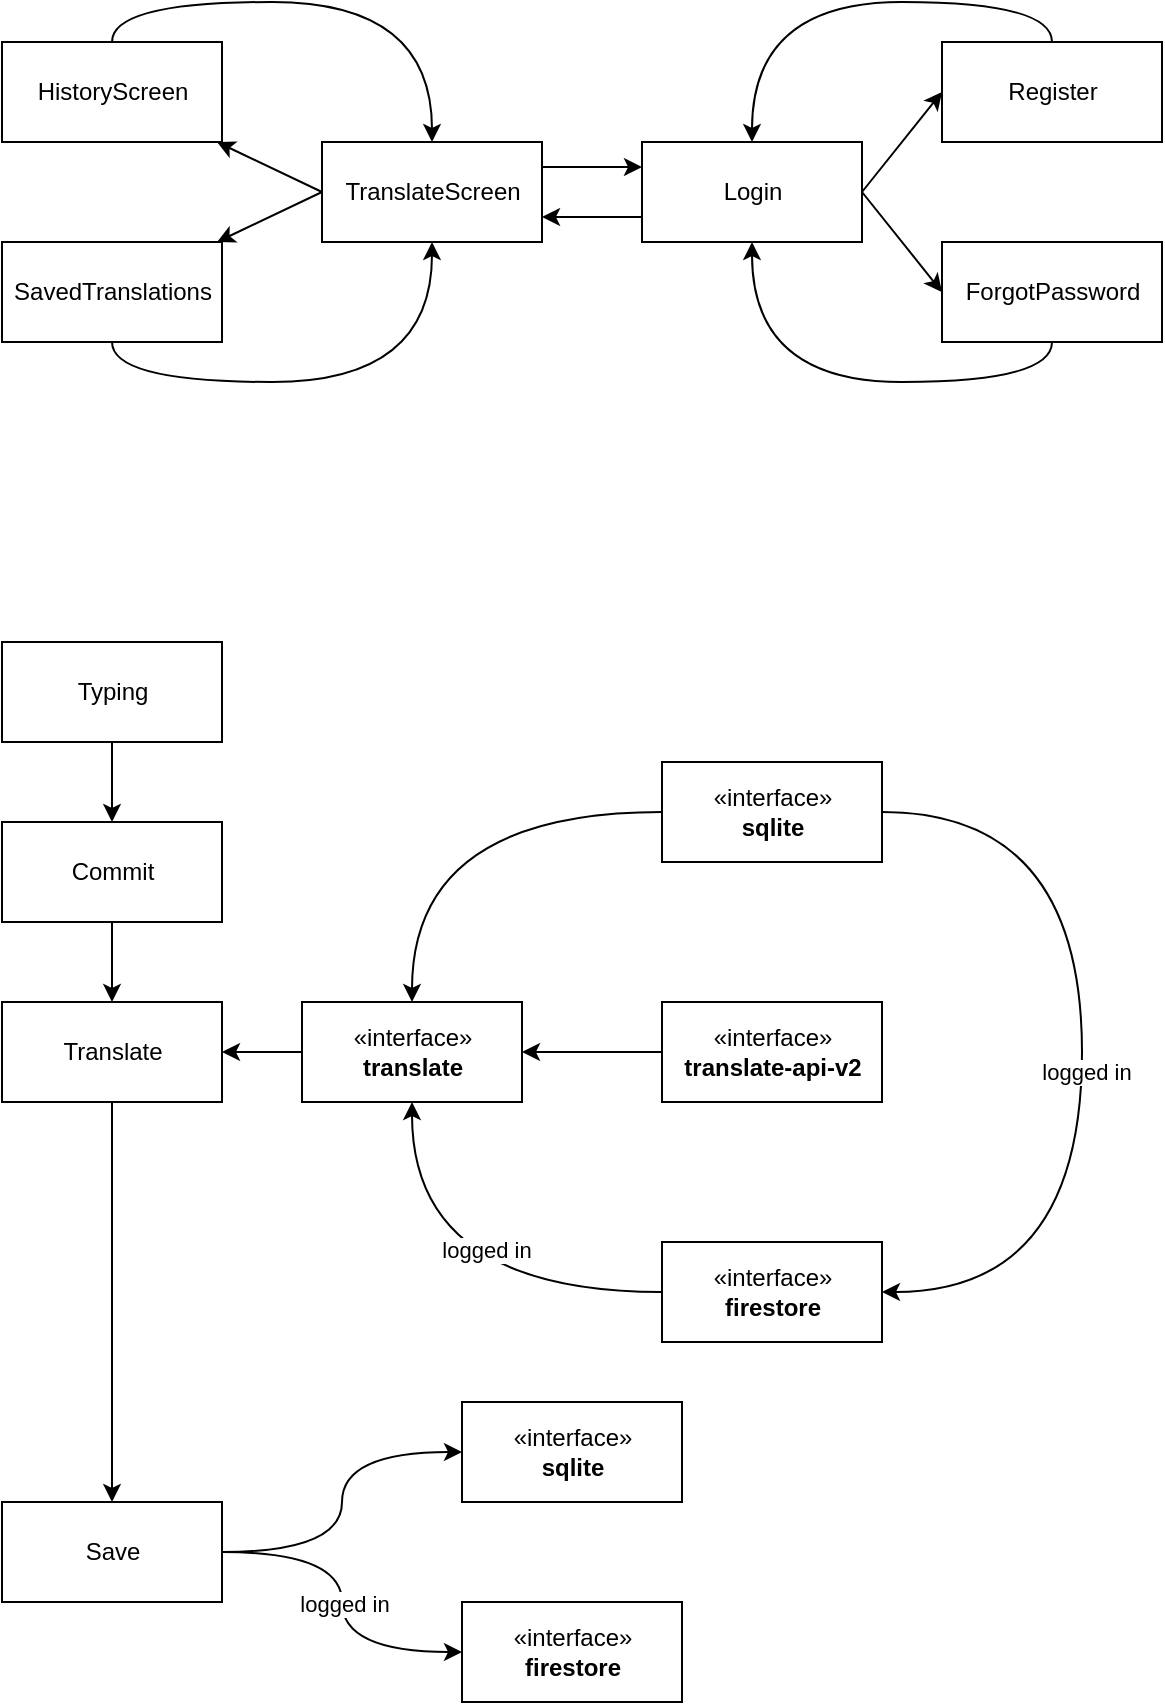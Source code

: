<mxfile version="20.4.0" type="github">
  <diagram name="Page-1" id="9f46799a-70d6-7492-0946-bef42562c5a5">
    <mxGraphModel dx="1422" dy="793" grid="1" gridSize="10" guides="1" tooltips="1" connect="1" arrows="1" fold="1" page="1" pageScale="1" pageWidth="1100" pageHeight="850" background="none" math="0" shadow="0">
      <root>
        <mxCell id="0" />
        <mxCell id="1" parent="0" />
        <mxCell id="TK3HhR73lUiD1M2_CuVL-83" style="edgeStyle=orthogonalEdgeStyle;curved=1;rounded=0;orthogonalLoop=1;jettySize=auto;html=1;exitX=1;exitY=0.25;exitDx=0;exitDy=0;entryX=0;entryY=0.25;entryDx=0;entryDy=0;" edge="1" parent="1" source="TK3HhR73lUiD1M2_CuVL-13" target="TK3HhR73lUiD1M2_CuVL-18">
          <mxGeometry relative="1" as="geometry" />
        </mxCell>
        <mxCell id="TK3HhR73lUiD1M2_CuVL-85" style="rounded=0;orthogonalLoop=1;jettySize=auto;html=1;exitX=0;exitY=0.5;exitDx=0;exitDy=0;" edge="1" parent="1" source="TK3HhR73lUiD1M2_CuVL-13" target="TK3HhR73lUiD1M2_CuVL-14">
          <mxGeometry relative="1" as="geometry" />
        </mxCell>
        <mxCell id="TK3HhR73lUiD1M2_CuVL-86" style="rounded=0;orthogonalLoop=1;jettySize=auto;html=1;exitX=0;exitY=0.5;exitDx=0;exitDy=0;" edge="1" parent="1" source="TK3HhR73lUiD1M2_CuVL-13" target="TK3HhR73lUiD1M2_CuVL-15">
          <mxGeometry relative="1" as="geometry" />
        </mxCell>
        <mxCell id="TK3HhR73lUiD1M2_CuVL-13" value="&lt;div&gt;TranslateScreen&lt;/div&gt;" style="html=1;" vertex="1" parent="1">
          <mxGeometry x="160" y="70" width="110" height="50" as="geometry" />
        </mxCell>
        <mxCell id="TK3HhR73lUiD1M2_CuVL-88" style="edgeStyle=orthogonalEdgeStyle;curved=1;rounded=0;orthogonalLoop=1;jettySize=auto;html=1;exitX=0.5;exitY=0;exitDx=0;exitDy=0;entryX=0.5;entryY=0;entryDx=0;entryDy=0;" edge="1" parent="1" source="TK3HhR73lUiD1M2_CuVL-14" target="TK3HhR73lUiD1M2_CuVL-13">
          <mxGeometry relative="1" as="geometry" />
        </mxCell>
        <mxCell id="TK3HhR73lUiD1M2_CuVL-14" value="HistoryScreen" style="html=1;" vertex="1" parent="1">
          <mxGeometry y="20" width="110" height="50" as="geometry" />
        </mxCell>
        <mxCell id="TK3HhR73lUiD1M2_CuVL-89" style="edgeStyle=orthogonalEdgeStyle;curved=1;rounded=0;orthogonalLoop=1;jettySize=auto;html=1;exitX=0.5;exitY=1;exitDx=0;exitDy=0;entryX=0.5;entryY=1;entryDx=0;entryDy=0;" edge="1" parent="1" source="TK3HhR73lUiD1M2_CuVL-15" target="TK3HhR73lUiD1M2_CuVL-13">
          <mxGeometry relative="1" as="geometry" />
        </mxCell>
        <mxCell id="TK3HhR73lUiD1M2_CuVL-15" value="SavedTranslations" style="html=1;" vertex="1" parent="1">
          <mxGeometry y="120" width="110" height="50" as="geometry" />
        </mxCell>
        <mxCell id="TK3HhR73lUiD1M2_CuVL-21" style="rounded=0;orthogonalLoop=1;jettySize=auto;html=1;exitX=1;exitY=0.5;exitDx=0;exitDy=0;entryX=0;entryY=0.5;entryDx=0;entryDy=0;" edge="1" parent="1" source="TK3HhR73lUiD1M2_CuVL-18" target="TK3HhR73lUiD1M2_CuVL-19">
          <mxGeometry relative="1" as="geometry" />
        </mxCell>
        <mxCell id="TK3HhR73lUiD1M2_CuVL-22" style="rounded=0;orthogonalLoop=1;jettySize=auto;html=1;exitX=1;exitY=0.5;exitDx=0;exitDy=0;entryX=0;entryY=0.5;entryDx=0;entryDy=0;" edge="1" parent="1" source="TK3HhR73lUiD1M2_CuVL-18" target="TK3HhR73lUiD1M2_CuVL-20">
          <mxGeometry relative="1" as="geometry" />
        </mxCell>
        <mxCell id="TK3HhR73lUiD1M2_CuVL-84" style="edgeStyle=orthogonalEdgeStyle;curved=1;rounded=0;orthogonalLoop=1;jettySize=auto;html=1;exitX=0;exitY=0.75;exitDx=0;exitDy=0;entryX=1;entryY=0.75;entryDx=0;entryDy=0;" edge="1" parent="1" source="TK3HhR73lUiD1M2_CuVL-18" target="TK3HhR73lUiD1M2_CuVL-13">
          <mxGeometry relative="1" as="geometry" />
        </mxCell>
        <mxCell id="TK3HhR73lUiD1M2_CuVL-18" value="Login" style="html=1;" vertex="1" parent="1">
          <mxGeometry x="320" y="70" width="110" height="50" as="geometry" />
        </mxCell>
        <mxCell id="TK3HhR73lUiD1M2_CuVL-79" style="edgeStyle=orthogonalEdgeStyle;curved=1;rounded=0;orthogonalLoop=1;jettySize=auto;html=1;exitX=0.5;exitY=0;exitDx=0;exitDy=0;entryX=0.5;entryY=0;entryDx=0;entryDy=0;" edge="1" parent="1" source="TK3HhR73lUiD1M2_CuVL-19" target="TK3HhR73lUiD1M2_CuVL-18">
          <mxGeometry relative="1" as="geometry" />
        </mxCell>
        <mxCell id="TK3HhR73lUiD1M2_CuVL-19" value="Register" style="html=1;" vertex="1" parent="1">
          <mxGeometry x="470" y="20" width="110" height="50" as="geometry" />
        </mxCell>
        <mxCell id="TK3HhR73lUiD1M2_CuVL-80" style="edgeStyle=orthogonalEdgeStyle;curved=1;rounded=0;orthogonalLoop=1;jettySize=auto;html=1;exitX=0.5;exitY=1;exitDx=0;exitDy=0;entryX=0.5;entryY=1;entryDx=0;entryDy=0;" edge="1" parent="1" source="TK3HhR73lUiD1M2_CuVL-20" target="TK3HhR73lUiD1M2_CuVL-18">
          <mxGeometry relative="1" as="geometry" />
        </mxCell>
        <mxCell id="TK3HhR73lUiD1M2_CuVL-20" value="ForgotPassword" style="html=1;" vertex="1" parent="1">
          <mxGeometry x="470" y="120" width="110" height="50" as="geometry" />
        </mxCell>
        <mxCell id="TK3HhR73lUiD1M2_CuVL-52" style="edgeStyle=orthogonalEdgeStyle;curved=1;rounded=0;orthogonalLoop=1;jettySize=auto;html=1;exitX=0.5;exitY=1;exitDx=0;exitDy=0;entryX=0.5;entryY=0;entryDx=0;entryDy=0;" edge="1" parent="1" source="TK3HhR73lUiD1M2_CuVL-23" target="TK3HhR73lUiD1M2_CuVL-24">
          <mxGeometry relative="1" as="geometry" />
        </mxCell>
        <mxCell id="TK3HhR73lUiD1M2_CuVL-23" value="Typing" style="html=1;" vertex="1" parent="1">
          <mxGeometry y="320" width="110" height="50" as="geometry" />
        </mxCell>
        <mxCell id="TK3HhR73lUiD1M2_CuVL-53" style="edgeStyle=orthogonalEdgeStyle;curved=1;rounded=0;orthogonalLoop=1;jettySize=auto;html=1;exitX=0.5;exitY=1;exitDx=0;exitDy=0;entryX=0.5;entryY=0;entryDx=0;entryDy=0;" edge="1" parent="1" source="TK3HhR73lUiD1M2_CuVL-24" target="TK3HhR73lUiD1M2_CuVL-25">
          <mxGeometry relative="1" as="geometry" />
        </mxCell>
        <mxCell id="TK3HhR73lUiD1M2_CuVL-24" value="Commit" style="html=1;" vertex="1" parent="1">
          <mxGeometry y="410" width="110" height="50" as="geometry" />
        </mxCell>
        <mxCell id="TK3HhR73lUiD1M2_CuVL-54" style="edgeStyle=orthogonalEdgeStyle;curved=1;rounded=0;orthogonalLoop=1;jettySize=auto;html=1;exitX=0.5;exitY=1;exitDx=0;exitDy=0;" edge="1" parent="1" source="TK3HhR73lUiD1M2_CuVL-25" target="TK3HhR73lUiD1M2_CuVL-26">
          <mxGeometry relative="1" as="geometry" />
        </mxCell>
        <mxCell id="TK3HhR73lUiD1M2_CuVL-25" value="Translate" style="html=1;" vertex="1" parent="1">
          <mxGeometry y="500" width="110" height="50" as="geometry" />
        </mxCell>
        <mxCell id="TK3HhR73lUiD1M2_CuVL-73" style="edgeStyle=orthogonalEdgeStyle;curved=1;rounded=0;orthogonalLoop=1;jettySize=auto;html=1;exitX=1;exitY=0.5;exitDx=0;exitDy=0;entryX=0;entryY=0.5;entryDx=0;entryDy=0;" edge="1" parent="1" source="TK3HhR73lUiD1M2_CuVL-26" target="TK3HhR73lUiD1M2_CuVL-70">
          <mxGeometry relative="1" as="geometry" />
        </mxCell>
        <mxCell id="TK3HhR73lUiD1M2_CuVL-74" style="edgeStyle=orthogonalEdgeStyle;curved=1;rounded=0;orthogonalLoop=1;jettySize=auto;html=1;exitX=1;exitY=0.5;exitDx=0;exitDy=0;entryX=0;entryY=0.5;entryDx=0;entryDy=0;" edge="1" parent="1" source="TK3HhR73lUiD1M2_CuVL-26" target="TK3HhR73lUiD1M2_CuVL-72">
          <mxGeometry relative="1" as="geometry" />
        </mxCell>
        <mxCell id="TK3HhR73lUiD1M2_CuVL-75" value="&lt;div&gt;logged in&lt;/div&gt;" style="edgeLabel;html=1;align=center;verticalAlign=middle;resizable=0;points=[];" vertex="1" connectable="0" parent="TK3HhR73lUiD1M2_CuVL-74">
          <mxGeometry x="-0.141" y="-7" relative="1" as="geometry">
            <mxPoint x="8" y="13" as="offset" />
          </mxGeometry>
        </mxCell>
        <mxCell id="TK3HhR73lUiD1M2_CuVL-26" value="Save" style="html=1;" vertex="1" parent="1">
          <mxGeometry y="750" width="110" height="50" as="geometry" />
        </mxCell>
        <mxCell id="TK3HhR73lUiD1M2_CuVL-61" style="edgeStyle=orthogonalEdgeStyle;curved=1;rounded=0;orthogonalLoop=1;jettySize=auto;html=1;exitX=0;exitY=0.5;exitDx=0;exitDy=0;entryX=0.5;entryY=0;entryDx=0;entryDy=0;" edge="1" parent="1" source="TK3HhR73lUiD1M2_CuVL-32" target="TK3HhR73lUiD1M2_CuVL-55">
          <mxGeometry relative="1" as="geometry" />
        </mxCell>
        <mxCell id="TK3HhR73lUiD1M2_CuVL-67" style="edgeStyle=orthogonalEdgeStyle;curved=1;rounded=0;orthogonalLoop=1;jettySize=auto;html=1;exitX=1;exitY=0.5;exitDx=0;exitDy=0;entryX=1;entryY=0.5;entryDx=0;entryDy=0;" edge="1" parent="1" source="TK3HhR73lUiD1M2_CuVL-32" target="TK3HhR73lUiD1M2_CuVL-33">
          <mxGeometry relative="1" as="geometry">
            <Array as="points">
              <mxPoint x="540" y="405" />
              <mxPoint x="540" y="645" />
            </Array>
          </mxGeometry>
        </mxCell>
        <mxCell id="TK3HhR73lUiD1M2_CuVL-68" value="&lt;div&gt;logged in&lt;/div&gt;" style="edgeLabel;html=1;align=center;verticalAlign=middle;resizable=0;points=[];" vertex="1" connectable="0" parent="TK3HhR73lUiD1M2_CuVL-67">
          <mxGeometry x="0.045" y="2" relative="1" as="geometry">
            <mxPoint as="offset" />
          </mxGeometry>
        </mxCell>
        <mxCell id="TK3HhR73lUiD1M2_CuVL-32" value="«interface»&lt;br&gt;&lt;b&gt;sqlite&lt;/b&gt;" style="html=1;" vertex="1" parent="1">
          <mxGeometry x="330" y="380" width="110" height="50" as="geometry" />
        </mxCell>
        <mxCell id="TK3HhR73lUiD1M2_CuVL-63" style="edgeStyle=orthogonalEdgeStyle;curved=1;rounded=0;orthogonalLoop=1;jettySize=auto;html=1;exitX=0;exitY=0.5;exitDx=0;exitDy=0;entryX=0.5;entryY=1;entryDx=0;entryDy=0;" edge="1" parent="1" source="TK3HhR73lUiD1M2_CuVL-33" target="TK3HhR73lUiD1M2_CuVL-55">
          <mxGeometry relative="1" as="geometry" />
        </mxCell>
        <mxCell id="TK3HhR73lUiD1M2_CuVL-64" value="logged in" style="edgeLabel;html=1;align=center;verticalAlign=middle;resizable=0;points=[];" vertex="1" connectable="0" parent="TK3HhR73lUiD1M2_CuVL-63">
          <mxGeometry x="-0.15" y="-10" relative="1" as="geometry">
            <mxPoint x="5" y="-11" as="offset" />
          </mxGeometry>
        </mxCell>
        <mxCell id="TK3HhR73lUiD1M2_CuVL-33" value="«interface»&lt;br&gt;&lt;b&gt;firestore&lt;/b&gt;" style="html=1;" vertex="1" parent="1">
          <mxGeometry x="330" y="620" width="110" height="50" as="geometry" />
        </mxCell>
        <mxCell id="TK3HhR73lUiD1M2_CuVL-62" style="edgeStyle=orthogonalEdgeStyle;curved=1;rounded=0;orthogonalLoop=1;jettySize=auto;html=1;exitX=0;exitY=0.5;exitDx=0;exitDy=0;entryX=1;entryY=0.5;entryDx=0;entryDy=0;" edge="1" parent="1" source="TK3HhR73lUiD1M2_CuVL-34" target="TK3HhR73lUiD1M2_CuVL-55">
          <mxGeometry relative="1" as="geometry">
            <Array as="points">
              <mxPoint x="310" y="525" />
              <mxPoint x="310" y="525" />
            </Array>
          </mxGeometry>
        </mxCell>
        <mxCell id="TK3HhR73lUiD1M2_CuVL-34" value="«interface»&lt;br&gt;&lt;b&gt;translate-api-v2&lt;/b&gt;" style="html=1;" vertex="1" parent="1">
          <mxGeometry x="330" y="500" width="110" height="50" as="geometry" />
        </mxCell>
        <mxCell id="TK3HhR73lUiD1M2_CuVL-56" style="edgeStyle=orthogonalEdgeStyle;curved=1;rounded=0;orthogonalLoop=1;jettySize=auto;html=1;entryX=1;entryY=0.5;entryDx=0;entryDy=0;" edge="1" parent="1" source="TK3HhR73lUiD1M2_CuVL-55" target="TK3HhR73lUiD1M2_CuVL-25">
          <mxGeometry relative="1" as="geometry" />
        </mxCell>
        <mxCell id="TK3HhR73lUiD1M2_CuVL-55" value="«interface»&lt;br&gt;&lt;b&gt;translate&lt;/b&gt;" style="html=1;" vertex="1" parent="1">
          <mxGeometry x="150" y="500" width="110" height="50" as="geometry" />
        </mxCell>
        <mxCell id="TK3HhR73lUiD1M2_CuVL-70" value="«interface»&lt;br&gt;&lt;b&gt;sqlite&lt;/b&gt;" style="html=1;" vertex="1" parent="1">
          <mxGeometry x="230" y="700" width="110" height="50" as="geometry" />
        </mxCell>
        <mxCell id="TK3HhR73lUiD1M2_CuVL-72" value="«interface»&lt;br&gt;&lt;b&gt;firestore&lt;/b&gt;" style="html=1;" vertex="1" parent="1">
          <mxGeometry x="230" y="800" width="110" height="50" as="geometry" />
        </mxCell>
      </root>
    </mxGraphModel>
  </diagram>
</mxfile>
